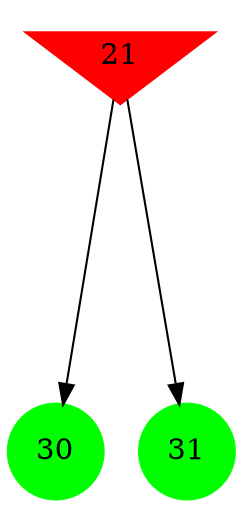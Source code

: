 digraph brain {
	ranksep=2.0;
	21 [shape=invtriangle,style=filled,color=red];
	30 [shape=circle,style=filled,color=green];
	31 [shape=circle,style=filled,color=green];
	21	->	30;
	21	->	31;
	{ rank=same; 21; }
	{ rank=same; }
	{ rank=same; 30; 31; }
}
